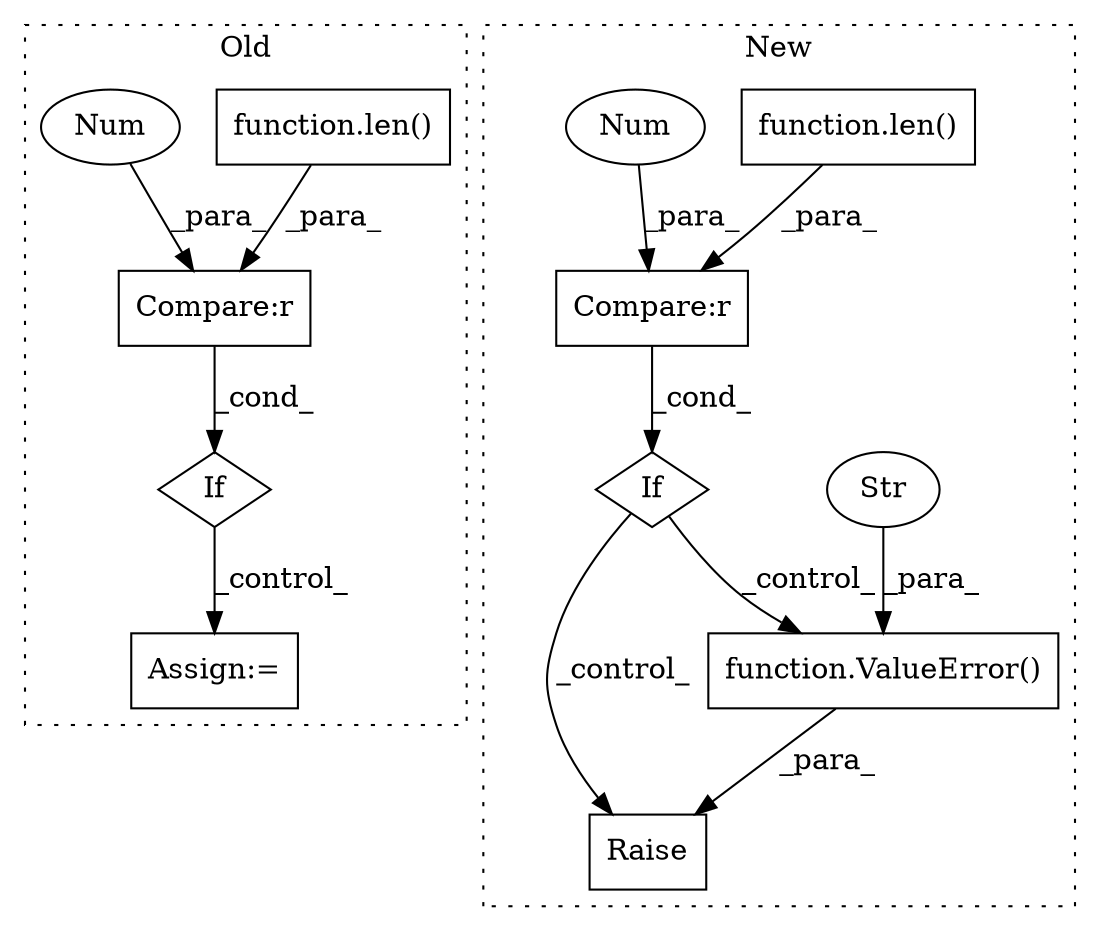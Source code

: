 digraph G {
subgraph cluster0 {
1 [label="function.len()" a="75" s="4611,4633" l="4,1" shape="box"];
7 [label="Compare:r" a="40" s="4611" l="28" shape="box"];
10 [label="Num" a="76" s="4638" l="1" shape="ellipse"];
11 [label="If" a="96" s="4567" l="3" shape="diamond"];
12 [label="Assign:=" a="68" s="5250" l="3" shape="box"];
label = "Old";
style="dotted";
}
subgraph cluster1 {
2 [label="function.ValueError()" a="75" s="5019,5184" l="11,1" shape="box"];
3 [label="Raise" a="91" s="5013" l="6" shape="box"];
4 [label="Str" a="66" s="5030" l="154" shape="ellipse"];
5 [label="If" a="96" s="4966" l="3" shape="diamond"];
6 [label="Compare:r" a="40" s="4969" l="22" shape="box"];
8 [label="function.len()" a="75" s="4969,4985" l="4,1" shape="box"];
9 [label="Num" a="76" s="4990" l="1" shape="ellipse"];
label = "New";
style="dotted";
}
1 -> 7 [label="_para_"];
2 -> 3 [label="_para_"];
4 -> 2 [label="_para_"];
5 -> 3 [label="_control_"];
5 -> 2 [label="_control_"];
6 -> 5 [label="_cond_"];
7 -> 11 [label="_cond_"];
8 -> 6 [label="_para_"];
9 -> 6 [label="_para_"];
10 -> 7 [label="_para_"];
11 -> 12 [label="_control_"];
}